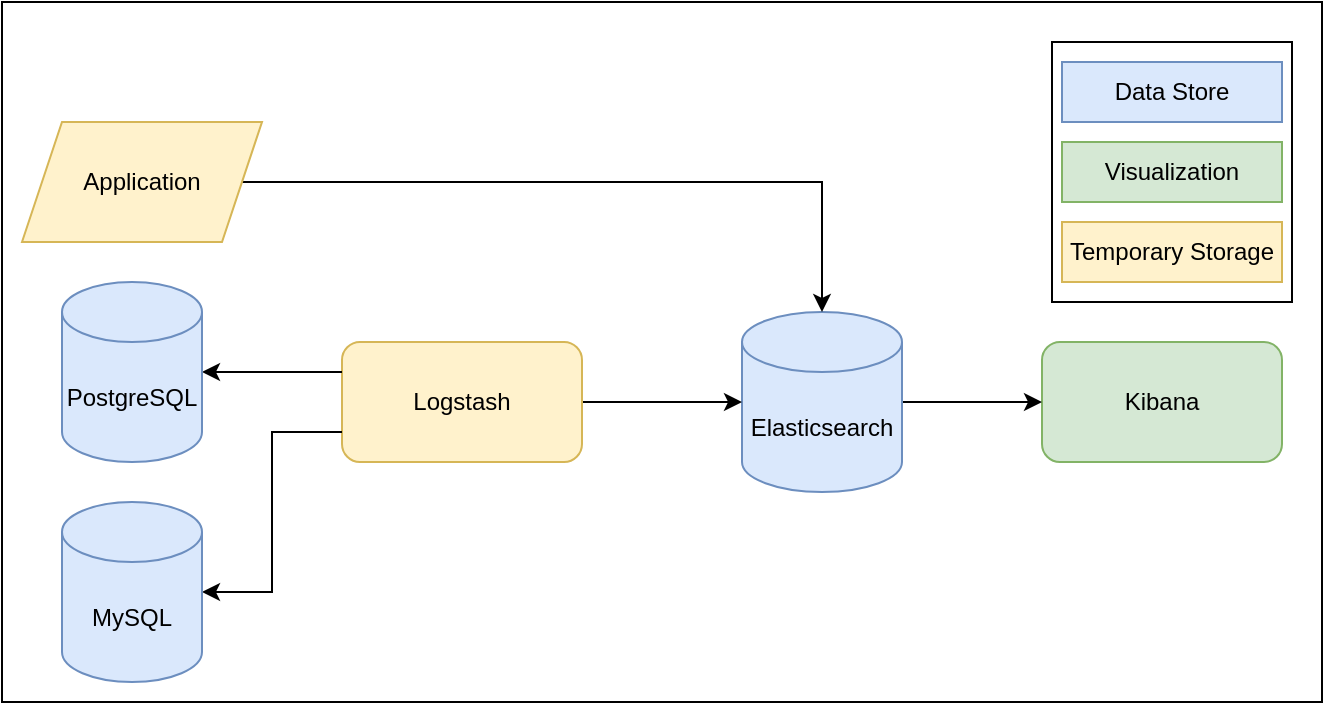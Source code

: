 <mxfile version="13.7.9" type="device" pages="2"><diagram id="5PdkJ3mfDTuAZetKoPad" name="Seite-1"><mxGraphModel dx="1086" dy="846" grid="1" gridSize="10" guides="1" tooltips="1" connect="1" arrows="1" fold="1" page="1" pageScale="1" pageWidth="827" pageHeight="1169" math="0" shadow="0"><root><mxCell id="0"/><mxCell id="1" parent="0"/><mxCell id="da3XFrizpvGIc1ASlHg6-1" value="" style="rounded=0;whiteSpace=wrap;html=1;" vertex="1" parent="1"><mxGeometry x="100" y="50" width="660" height="350" as="geometry"/></mxCell><mxCell id="F15DVEM0DlsMU-KC_kLz-17" value="" style="rounded=0;whiteSpace=wrap;html=1;" parent="1" vertex="1"><mxGeometry x="625" y="70" width="120" height="130" as="geometry"/></mxCell><mxCell id="F15DVEM0DlsMU-KC_kLz-2" value="Kibana" style="rounded=1;whiteSpace=wrap;html=1;fillColor=#d5e8d4;strokeColor=#82b366;" parent="1" vertex="1"><mxGeometry x="620" y="220" width="120" height="60" as="geometry"/></mxCell><mxCell id="F15DVEM0DlsMU-KC_kLz-12" style="edgeStyle=orthogonalEdgeStyle;rounded=0;orthogonalLoop=1;jettySize=auto;html=1;exitX=1;exitY=0.5;exitDx=0;exitDy=0;exitPerimeter=0;entryX=0;entryY=0.5;entryDx=0;entryDy=0;" parent="1" source="F15DVEM0DlsMU-KC_kLz-3" target="F15DVEM0DlsMU-KC_kLz-2" edge="1"><mxGeometry relative="1" as="geometry"/></mxCell><mxCell id="F15DVEM0DlsMU-KC_kLz-3" value="Elasticsearch" style="shape=cylinder3;whiteSpace=wrap;html=1;boundedLbl=1;backgroundOutline=1;size=15;fillColor=#dae8fc;strokeColor=#6c8ebf;" parent="1" vertex="1"><mxGeometry x="470" y="205" width="80" height="90" as="geometry"/></mxCell><mxCell id="F15DVEM0DlsMU-KC_kLz-11" style="edgeStyle=orthogonalEdgeStyle;rounded=0;orthogonalLoop=1;jettySize=auto;html=1;exitX=1;exitY=0.5;exitDx=0;exitDy=0;entryX=0;entryY=0.5;entryDx=0;entryDy=0;entryPerimeter=0;" parent="1" source="F15DVEM0DlsMU-KC_kLz-4" target="F15DVEM0DlsMU-KC_kLz-3" edge="1"><mxGeometry relative="1" as="geometry"/></mxCell><mxCell id="F15DVEM0DlsMU-KC_kLz-4" value="Logstash" style="rounded=1;whiteSpace=wrap;html=1;fillColor=#fff2cc;strokeColor=#d6b656;" parent="1" vertex="1"><mxGeometry x="270" y="220" width="120" height="60" as="geometry"/></mxCell><mxCell id="F15DVEM0DlsMU-KC_kLz-9" style="edgeStyle=orthogonalEdgeStyle;rounded=0;orthogonalLoop=1;jettySize=auto;html=1;exitX=1;exitY=0.5;exitDx=0;exitDy=0;exitPerimeter=0;entryX=0;entryY=0.25;entryDx=0;entryDy=0;startArrow=classic;startFill=1;endArrow=none;endFill=0;" parent="1" source="F15DVEM0DlsMU-KC_kLz-5" target="F15DVEM0DlsMU-KC_kLz-4" edge="1"><mxGeometry relative="1" as="geometry"/></mxCell><mxCell id="F15DVEM0DlsMU-KC_kLz-5" value="PostgreSQL" style="shape=cylinder3;whiteSpace=wrap;html=1;boundedLbl=1;backgroundOutline=1;size=15;fillColor=#dae8fc;strokeColor=#6c8ebf;" parent="1" vertex="1"><mxGeometry x="130" y="190" width="70" height="90" as="geometry"/></mxCell><mxCell id="F15DVEM0DlsMU-KC_kLz-10" style="edgeStyle=orthogonalEdgeStyle;rounded=0;orthogonalLoop=1;jettySize=auto;html=1;exitX=1;exitY=0.5;exitDx=0;exitDy=0;exitPerimeter=0;entryX=0;entryY=0.75;entryDx=0;entryDy=0;startArrow=classic;startFill=1;endArrow=none;endFill=0;" parent="1" source="F15DVEM0DlsMU-KC_kLz-6" target="F15DVEM0DlsMU-KC_kLz-4" edge="1"><mxGeometry relative="1" as="geometry"/></mxCell><mxCell id="F15DVEM0DlsMU-KC_kLz-6" value="MySQL" style="shape=cylinder3;whiteSpace=wrap;html=1;boundedLbl=1;backgroundOutline=1;size=15;fillColor=#dae8fc;strokeColor=#6c8ebf;" parent="1" vertex="1"><mxGeometry x="130" y="300" width="70" height="90" as="geometry"/></mxCell><mxCell id="F15DVEM0DlsMU-KC_kLz-8" style="edgeStyle=orthogonalEdgeStyle;rounded=0;orthogonalLoop=1;jettySize=auto;html=1;exitX=1;exitY=0.5;exitDx=0;exitDy=0;entryX=0.5;entryY=0;entryDx=0;entryDy=0;entryPerimeter=0;" parent="1" source="F15DVEM0DlsMU-KC_kLz-7" target="F15DVEM0DlsMU-KC_kLz-3" edge="1"><mxGeometry relative="1" as="geometry"/></mxCell><mxCell id="F15DVEM0DlsMU-KC_kLz-7" value="Application" style="shape=parallelogram;perimeter=parallelogramPerimeter;whiteSpace=wrap;html=1;fixedSize=1;fillColor=#fff2cc;strokeColor=#d6b656;" parent="1" vertex="1"><mxGeometry x="110" y="110" width="120" height="60" as="geometry"/></mxCell><mxCell id="F15DVEM0DlsMU-KC_kLz-14" value="Data Store" style="rounded=0;whiteSpace=wrap;html=1;fillColor=#dae8fc;strokeColor=#6c8ebf;" parent="1" vertex="1"><mxGeometry x="630" y="80" width="110" height="30" as="geometry"/></mxCell><mxCell id="F15DVEM0DlsMU-KC_kLz-15" value="Visualization" style="rounded=0;whiteSpace=wrap;html=1;fillColor=#d5e8d4;strokeColor=#82b366;" parent="1" vertex="1"><mxGeometry x="630" y="120" width="110" height="30" as="geometry"/></mxCell><mxCell id="F15DVEM0DlsMU-KC_kLz-16" value="Temporary Storage" style="rounded=0;whiteSpace=wrap;html=1;fillColor=#fff2cc;strokeColor=#d6b656;" parent="1" vertex="1"><mxGeometry x="630" y="160" width="110" height="30" as="geometry"/></mxCell></root></mxGraphModel></diagram><diagram id="64TrYmgOEThBMx3iz8xZ" name="Seite-2"><mxGraphModel dx="1086" dy="846" grid="1" gridSize="10" guides="1" tooltips="1" connect="1" arrows="1" fold="1" page="1" pageScale="1" pageWidth="827" pageHeight="1169" math="0" shadow="0"><root><mxCell id="B2qMfZy_m4KoAtj7F2ds-0"/><mxCell id="B2qMfZy_m4KoAtj7F2ds-1" parent="B2qMfZy_m4KoAtj7F2ds-0"/><mxCell id="TUv97BIP0jKLnqLL5AHZ-1" value="" style="rounded=0;whiteSpace=wrap;html=1;" vertex="1" parent="B2qMfZy_m4KoAtj7F2ds-1"><mxGeometry x="625" y="70" width="120" height="130" as="geometry"/></mxCell><mxCell id="TUv97BIP0jKLnqLL5AHZ-2" value="Kibana" style="rounded=1;whiteSpace=wrap;html=1;fillColor=#d5e8d4;strokeColor=#82b366;" vertex="1" parent="B2qMfZy_m4KoAtj7F2ds-1"><mxGeometry x="620" y="220" width="120" height="60" as="geometry"/></mxCell><mxCell id="TUv97BIP0jKLnqLL5AHZ-3" style="edgeStyle=orthogonalEdgeStyle;rounded=0;orthogonalLoop=1;jettySize=auto;html=1;exitX=1;exitY=0.5;exitDx=0;exitDy=0;exitPerimeter=0;entryX=0;entryY=0.5;entryDx=0;entryDy=0;" edge="1" parent="B2qMfZy_m4KoAtj7F2ds-1" source="TUv97BIP0jKLnqLL5AHZ-4" target="TUv97BIP0jKLnqLL5AHZ-2"><mxGeometry relative="1" as="geometry"/></mxCell><mxCell id="TUv97BIP0jKLnqLL5AHZ-4" value="Elasticsearch" style="shape=cylinder3;whiteSpace=wrap;html=1;boundedLbl=1;backgroundOutline=1;size=15;fillColor=#dae8fc;strokeColor=#6c8ebf;" vertex="1" parent="B2qMfZy_m4KoAtj7F2ds-1"><mxGeometry x="470" y="205" width="80" height="90" as="geometry"/></mxCell><mxCell id="TUv97BIP0jKLnqLL5AHZ-5" style="edgeStyle=orthogonalEdgeStyle;rounded=0;orthogonalLoop=1;jettySize=auto;html=1;exitX=1;exitY=0.5;exitDx=0;exitDy=0;entryX=0;entryY=0.5;entryDx=0;entryDy=0;entryPerimeter=0;" edge="1" parent="B2qMfZy_m4KoAtj7F2ds-1" source="TUv97BIP0jKLnqLL5AHZ-6" target="TUv97BIP0jKLnqLL5AHZ-4"><mxGeometry relative="1" as="geometry"/></mxCell><mxCell id="TUv97BIP0jKLnqLL5AHZ-6" value="Logstash" style="rounded=1;whiteSpace=wrap;html=1;fillColor=#fff2cc;strokeColor=#d6b656;" vertex="1" parent="B2qMfZy_m4KoAtj7F2ds-1"><mxGeometry x="270" y="220" width="120" height="60" as="geometry"/></mxCell><mxCell id="TUv97BIP0jKLnqLL5AHZ-7" style="edgeStyle=orthogonalEdgeStyle;rounded=0;orthogonalLoop=1;jettySize=auto;html=1;exitX=1;exitY=0.5;exitDx=0;exitDy=0;exitPerimeter=0;entryX=0;entryY=0.25;entryDx=0;entryDy=0;" edge="1" parent="B2qMfZy_m4KoAtj7F2ds-1" source="TUv97BIP0jKLnqLL5AHZ-8" target="TUv97BIP0jKLnqLL5AHZ-6"><mxGeometry relative="1" as="geometry"/></mxCell><mxCell id="TUv97BIP0jKLnqLL5AHZ-8" value="PostgreSQL" style="shape=cylinder3;whiteSpace=wrap;html=1;boundedLbl=1;backgroundOutline=1;size=15;fillColor=#dae8fc;strokeColor=#6c8ebf;" vertex="1" parent="B2qMfZy_m4KoAtj7F2ds-1"><mxGeometry x="130" y="190" width="70" height="90" as="geometry"/></mxCell><mxCell id="TUv97BIP0jKLnqLL5AHZ-9" style="edgeStyle=orthogonalEdgeStyle;rounded=0;orthogonalLoop=1;jettySize=auto;html=1;exitX=1;exitY=0.5;exitDx=0;exitDy=0;exitPerimeter=0;entryX=0;entryY=0.75;entryDx=0;entryDy=0;" edge="1" parent="B2qMfZy_m4KoAtj7F2ds-1" source="TUv97BIP0jKLnqLL5AHZ-10" target="TUv97BIP0jKLnqLL5AHZ-6"><mxGeometry relative="1" as="geometry"/></mxCell><mxCell id="TUv97BIP0jKLnqLL5AHZ-10" value="MySQL" style="shape=cylinder3;whiteSpace=wrap;html=1;boundedLbl=1;backgroundOutline=1;size=15;fillColor=#dae8fc;strokeColor=#6c8ebf;" vertex="1" parent="B2qMfZy_m4KoAtj7F2ds-1"><mxGeometry x="130" y="300" width="70" height="90" as="geometry"/></mxCell><mxCell id="TUv97BIP0jKLnqLL5AHZ-11" style="edgeStyle=orthogonalEdgeStyle;rounded=0;orthogonalLoop=1;jettySize=auto;html=1;exitX=1;exitY=0.5;exitDx=0;exitDy=0;entryX=0.5;entryY=0;entryDx=0;entryDy=0;entryPerimeter=0;" edge="1" parent="B2qMfZy_m4KoAtj7F2ds-1" source="TUv97BIP0jKLnqLL5AHZ-12" target="TUv97BIP0jKLnqLL5AHZ-4"><mxGeometry relative="1" as="geometry"/></mxCell><mxCell id="TUv97BIP0jKLnqLL5AHZ-12" value="Application" style="shape=parallelogram;perimeter=parallelogramPerimeter;whiteSpace=wrap;html=1;fixedSize=1;fillColor=#fff2cc;strokeColor=#d6b656;" vertex="1" parent="B2qMfZy_m4KoAtj7F2ds-1"><mxGeometry x="110" y="110" width="120" height="60" as="geometry"/></mxCell><mxCell id="TUv97BIP0jKLnqLL5AHZ-13" value="Data Store" style="rounded=0;whiteSpace=wrap;html=1;fillColor=#dae8fc;strokeColor=#6c8ebf;" vertex="1" parent="B2qMfZy_m4KoAtj7F2ds-1"><mxGeometry x="630" y="80" width="110" height="30" as="geometry"/></mxCell><mxCell id="TUv97BIP0jKLnqLL5AHZ-14" value="Visualization" style="rounded=0;whiteSpace=wrap;html=1;fillColor=#d5e8d4;strokeColor=#82b366;" vertex="1" parent="B2qMfZy_m4KoAtj7F2ds-1"><mxGeometry x="630" y="120" width="110" height="30" as="geometry"/></mxCell><mxCell id="TUv97BIP0jKLnqLL5AHZ-15" value="Temporary Storage" style="rounded=0;whiteSpace=wrap;html=1;fillColor=#fff2cc;strokeColor=#d6b656;" vertex="1" parent="B2qMfZy_m4KoAtj7F2ds-1"><mxGeometry x="630" y="160" width="110" height="30" as="geometry"/></mxCell></root></mxGraphModel></diagram></mxfile>